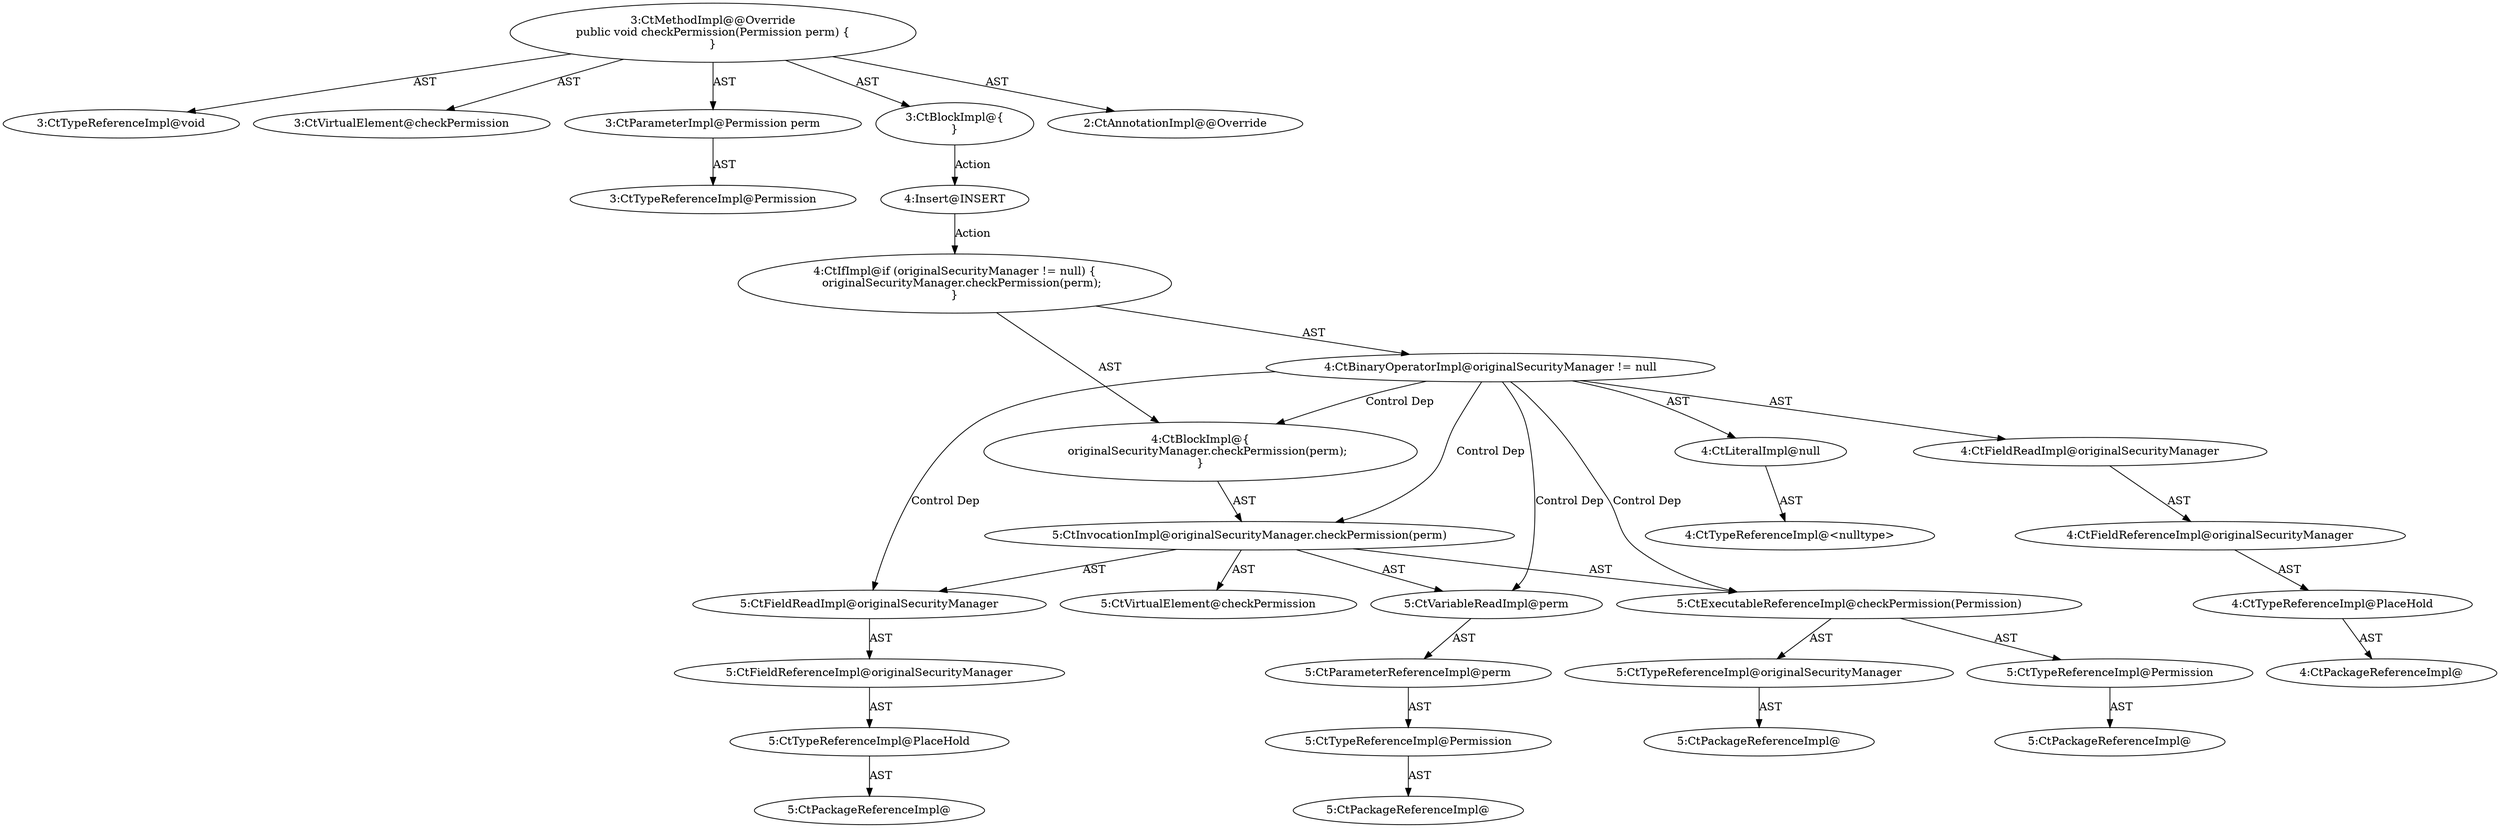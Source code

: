 digraph "checkPermission#?,Permission" {
0 [label="3:CtTypeReferenceImpl@void" shape=ellipse]
1 [label="3:CtVirtualElement@checkPermission" shape=ellipse]
2 [label="3:CtParameterImpl@Permission perm" shape=ellipse]
3 [label="3:CtTypeReferenceImpl@Permission" shape=ellipse]
4 [label="3:CtBlockImpl@\{
\}" shape=ellipse]
5 [label="3:CtMethodImpl@@Override
public void checkPermission(Permission perm) \{
\}" shape=ellipse]
6 [label="2:CtAnnotationImpl@@Override" shape=ellipse]
7 [label="4:Insert@INSERT" shape=ellipse]
8 [label="4:CtPackageReferenceImpl@" shape=ellipse]
9 [label="4:CtTypeReferenceImpl@PlaceHold" shape=ellipse]
10 [label="4:CtFieldReferenceImpl@originalSecurityManager" shape=ellipse]
11 [label="4:CtFieldReadImpl@originalSecurityManager" shape=ellipse]
12 [label="4:CtTypeReferenceImpl@<nulltype>" shape=ellipse]
13 [label="4:CtLiteralImpl@null" shape=ellipse]
14 [label="4:CtBinaryOperatorImpl@originalSecurityManager != null" shape=ellipse]
15 [label="5:CtPackageReferenceImpl@" shape=ellipse]
16 [label="5:CtTypeReferenceImpl@PlaceHold" shape=ellipse]
17 [label="5:CtFieldReferenceImpl@originalSecurityManager" shape=ellipse]
18 [label="5:CtFieldReadImpl@originalSecurityManager" shape=ellipse]
19 [label="5:CtPackageReferenceImpl@" shape=ellipse]
20 [label="5:CtTypeReferenceImpl@originalSecurityManager" shape=ellipse]
21 [label="5:CtPackageReferenceImpl@" shape=ellipse]
22 [label="5:CtTypeReferenceImpl@Permission" shape=ellipse]
23 [label="5:CtExecutableReferenceImpl@checkPermission(Permission)" shape=ellipse]
24 [label="5:CtPackageReferenceImpl@" shape=ellipse]
25 [label="5:CtTypeReferenceImpl@Permission" shape=ellipse]
26 [label="5:CtParameterReferenceImpl@perm" shape=ellipse]
27 [label="5:CtVariableReadImpl@perm" shape=ellipse]
28 [label="5:CtInvocationImpl@originalSecurityManager.checkPermission(perm)" shape=ellipse]
29 [label="5:CtVirtualElement@checkPermission" shape=ellipse]
30 [label="4:CtBlockImpl@\{
    originalSecurityManager.checkPermission(perm);
\}" shape=ellipse]
31 [label="4:CtIfImpl@if (originalSecurityManager != null) \{
    originalSecurityManager.checkPermission(perm);
\}" shape=ellipse]
2 -> 3 [label="AST"];
4 -> 7 [label="Action"];
5 -> 1 [label="AST"];
5 -> 6 [label="AST"];
5 -> 0 [label="AST"];
5 -> 2 [label="AST"];
5 -> 4 [label="AST"];
7 -> 31 [label="Action"];
9 -> 8 [label="AST"];
10 -> 9 [label="AST"];
11 -> 10 [label="AST"];
13 -> 12 [label="AST"];
14 -> 11 [label="AST"];
14 -> 13 [label="AST"];
14 -> 30 [label="Control Dep"];
14 -> 28 [label="Control Dep"];
14 -> 23 [label="Control Dep"];
14 -> 18 [label="Control Dep"];
14 -> 27 [label="Control Dep"];
16 -> 15 [label="AST"];
17 -> 16 [label="AST"];
18 -> 17 [label="AST"];
20 -> 19 [label="AST"];
22 -> 21 [label="AST"];
23 -> 20 [label="AST"];
23 -> 22 [label="AST"];
25 -> 24 [label="AST"];
26 -> 25 [label="AST"];
27 -> 26 [label="AST"];
28 -> 29 [label="AST"];
28 -> 18 [label="AST"];
28 -> 23 [label="AST"];
28 -> 27 [label="AST"];
30 -> 28 [label="AST"];
31 -> 14 [label="AST"];
31 -> 30 [label="AST"];
}